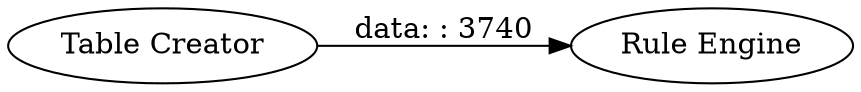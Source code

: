 digraph {
	"-4826410234007727535_2" [label="Rule Engine"]
	"-4826410234007727535_1" [label="Table Creator"]
	"-4826410234007727535_1" -> "-4826410234007727535_2" [label="data: : 3740"]
	rankdir=LR
}
